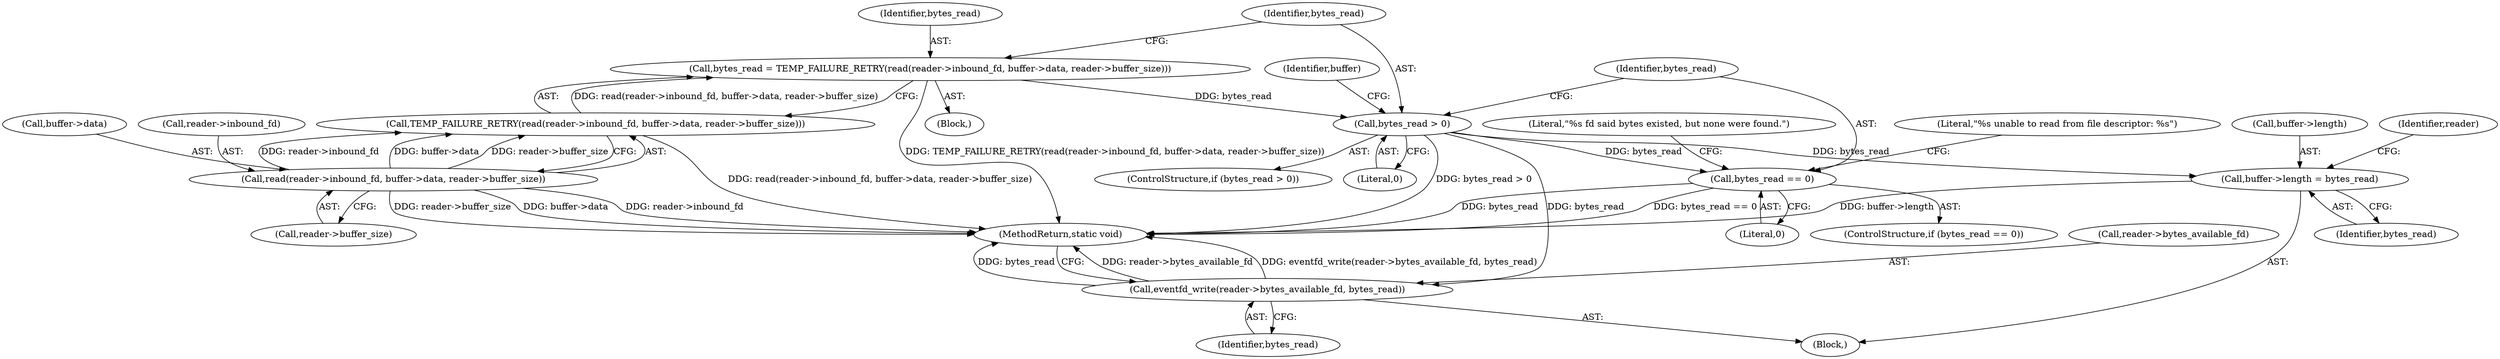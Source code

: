 digraph "0_Android_472271b153c5dc53c28beac55480a8d8434b2d5c_58@API" {
"1000140" [label="(Call,bytes_read = TEMP_FAILURE_RETRY(read(reader->inbound_fd, buffer->data, reader->buffer_size)))"];
"1000142" [label="(Call,TEMP_FAILURE_RETRY(read(reader->inbound_fd, buffer->data, reader->buffer_size)))"];
"1000143" [label="(Call,read(reader->inbound_fd, buffer->data, reader->buffer_size))"];
"1000154" [label="(Call,bytes_read > 0)"];
"1000158" [label="(Call,buffer->length = bytes_read)"];
"1000168" [label="(Call,eventfd_write(reader->bytes_available_fd, bytes_read))"];
"1000176" [label="(Call,bytes_read == 0)"];
"1000143" [label="(Call,read(reader->inbound_fd, buffer->data, reader->buffer_size))"];
"1000190" [label="(MethodReturn,static void)"];
"1000177" [label="(Identifier,bytes_read)"];
"1000156" [label="(Literal,0)"];
"1000168" [label="(Call,eventfd_write(reader->bytes_available_fd, bytes_read))"];
"1000150" [label="(Call,reader->buffer_size)"];
"1000141" [label="(Identifier,bytes_read)"];
"1000184" [label="(Literal,\"%s unable to read from file descriptor: %s\")"];
"1000155" [label="(Identifier,bytes_read)"];
"1000159" [label="(Call,buffer->length)"];
"1000140" [label="(Call,bytes_read = TEMP_FAILURE_RETRY(read(reader->inbound_fd, buffer->data, reader->buffer_size)))"];
"1000142" [label="(Call,TEMP_FAILURE_RETRY(read(reader->inbound_fd, buffer->data, reader->buffer_size)))"];
"1000162" [label="(Identifier,bytes_read)"];
"1000157" [label="(Block,)"];
"1000178" [label="(Literal,0)"];
"1000144" [label="(Call,reader->inbound_fd)"];
"1000176" [label="(Call,bytes_read == 0)"];
"1000158" [label="(Call,buffer->length = bytes_read)"];
"1000175" [label="(ControlStructure,if (bytes_read == 0))"];
"1000180" [label="(Literal,\"%s fd said bytes existed, but none were found.\")"];
"1000102" [label="(Block,)"];
"1000153" [label="(ControlStructure,if (bytes_read > 0))"];
"1000154" [label="(Call,bytes_read > 0)"];
"1000172" [label="(Identifier,bytes_read)"];
"1000147" [label="(Call,buffer->data)"];
"1000160" [label="(Identifier,buffer)"];
"1000169" [label="(Call,reader->bytes_available_fd)"];
"1000165" [label="(Identifier,reader)"];
"1000140" -> "1000102"  [label="AST: "];
"1000140" -> "1000142"  [label="CFG: "];
"1000141" -> "1000140"  [label="AST: "];
"1000142" -> "1000140"  [label="AST: "];
"1000155" -> "1000140"  [label="CFG: "];
"1000140" -> "1000190"  [label="DDG: TEMP_FAILURE_RETRY(read(reader->inbound_fd, buffer->data, reader->buffer_size))"];
"1000142" -> "1000140"  [label="DDG: read(reader->inbound_fd, buffer->data, reader->buffer_size)"];
"1000140" -> "1000154"  [label="DDG: bytes_read"];
"1000142" -> "1000143"  [label="CFG: "];
"1000143" -> "1000142"  [label="AST: "];
"1000142" -> "1000190"  [label="DDG: read(reader->inbound_fd, buffer->data, reader->buffer_size)"];
"1000143" -> "1000142"  [label="DDG: reader->inbound_fd"];
"1000143" -> "1000142"  [label="DDG: buffer->data"];
"1000143" -> "1000142"  [label="DDG: reader->buffer_size"];
"1000143" -> "1000150"  [label="CFG: "];
"1000144" -> "1000143"  [label="AST: "];
"1000147" -> "1000143"  [label="AST: "];
"1000150" -> "1000143"  [label="AST: "];
"1000143" -> "1000190"  [label="DDG: reader->inbound_fd"];
"1000143" -> "1000190"  [label="DDG: reader->buffer_size"];
"1000143" -> "1000190"  [label="DDG: buffer->data"];
"1000154" -> "1000153"  [label="AST: "];
"1000154" -> "1000156"  [label="CFG: "];
"1000155" -> "1000154"  [label="AST: "];
"1000156" -> "1000154"  [label="AST: "];
"1000160" -> "1000154"  [label="CFG: "];
"1000177" -> "1000154"  [label="CFG: "];
"1000154" -> "1000190"  [label="DDG: bytes_read > 0"];
"1000154" -> "1000158"  [label="DDG: bytes_read"];
"1000154" -> "1000168"  [label="DDG: bytes_read"];
"1000154" -> "1000176"  [label="DDG: bytes_read"];
"1000158" -> "1000157"  [label="AST: "];
"1000158" -> "1000162"  [label="CFG: "];
"1000159" -> "1000158"  [label="AST: "];
"1000162" -> "1000158"  [label="AST: "];
"1000165" -> "1000158"  [label="CFG: "];
"1000158" -> "1000190"  [label="DDG: buffer->length"];
"1000168" -> "1000157"  [label="AST: "];
"1000168" -> "1000172"  [label="CFG: "];
"1000169" -> "1000168"  [label="AST: "];
"1000172" -> "1000168"  [label="AST: "];
"1000190" -> "1000168"  [label="CFG: "];
"1000168" -> "1000190"  [label="DDG: reader->bytes_available_fd"];
"1000168" -> "1000190"  [label="DDG: eventfd_write(reader->bytes_available_fd, bytes_read)"];
"1000168" -> "1000190"  [label="DDG: bytes_read"];
"1000176" -> "1000175"  [label="AST: "];
"1000176" -> "1000178"  [label="CFG: "];
"1000177" -> "1000176"  [label="AST: "];
"1000178" -> "1000176"  [label="AST: "];
"1000180" -> "1000176"  [label="CFG: "];
"1000184" -> "1000176"  [label="CFG: "];
"1000176" -> "1000190"  [label="DDG: bytes_read == 0"];
"1000176" -> "1000190"  [label="DDG: bytes_read"];
}
